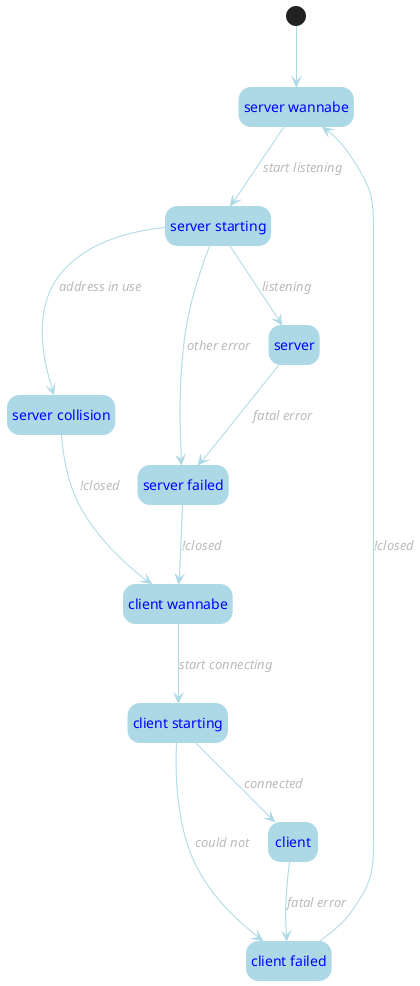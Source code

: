 @startuml
hide empty description
skinparam ArrowFontColor #bbb
skinparam ArrowFontStyle italic
skinparam ArrowColor lightblue
skinparam StateFontColor blue
skinparam StateBackgroundColor lightblue
skinparam StateBorderColor none
state "server wannabe" as server_wannabe
state "server starting" as server_starting
state "server collision" as server_collision
state "server failed" as server_failed
state "client wannabe" as client_wannabe
state "client starting" as client_starting
state "client failed" as client_failed
[*] --> server_wannabe
server_wannabe --> server_starting: start listening
server_starting --> server_collision: address in use
server_starting --> server: listening
server_starting --> server_failed: other error
server_collision --> client_wannabe: !closed
server --> server_failed: fatal error
server_failed --> client_wannabe: !closed
client_wannabe --> client_starting: start connecting
client_starting --> client: connected
client_starting --> client_failed: could not
client --> client_failed: fatal error
client_failed --> server_wannabe: !closed
@enduml
